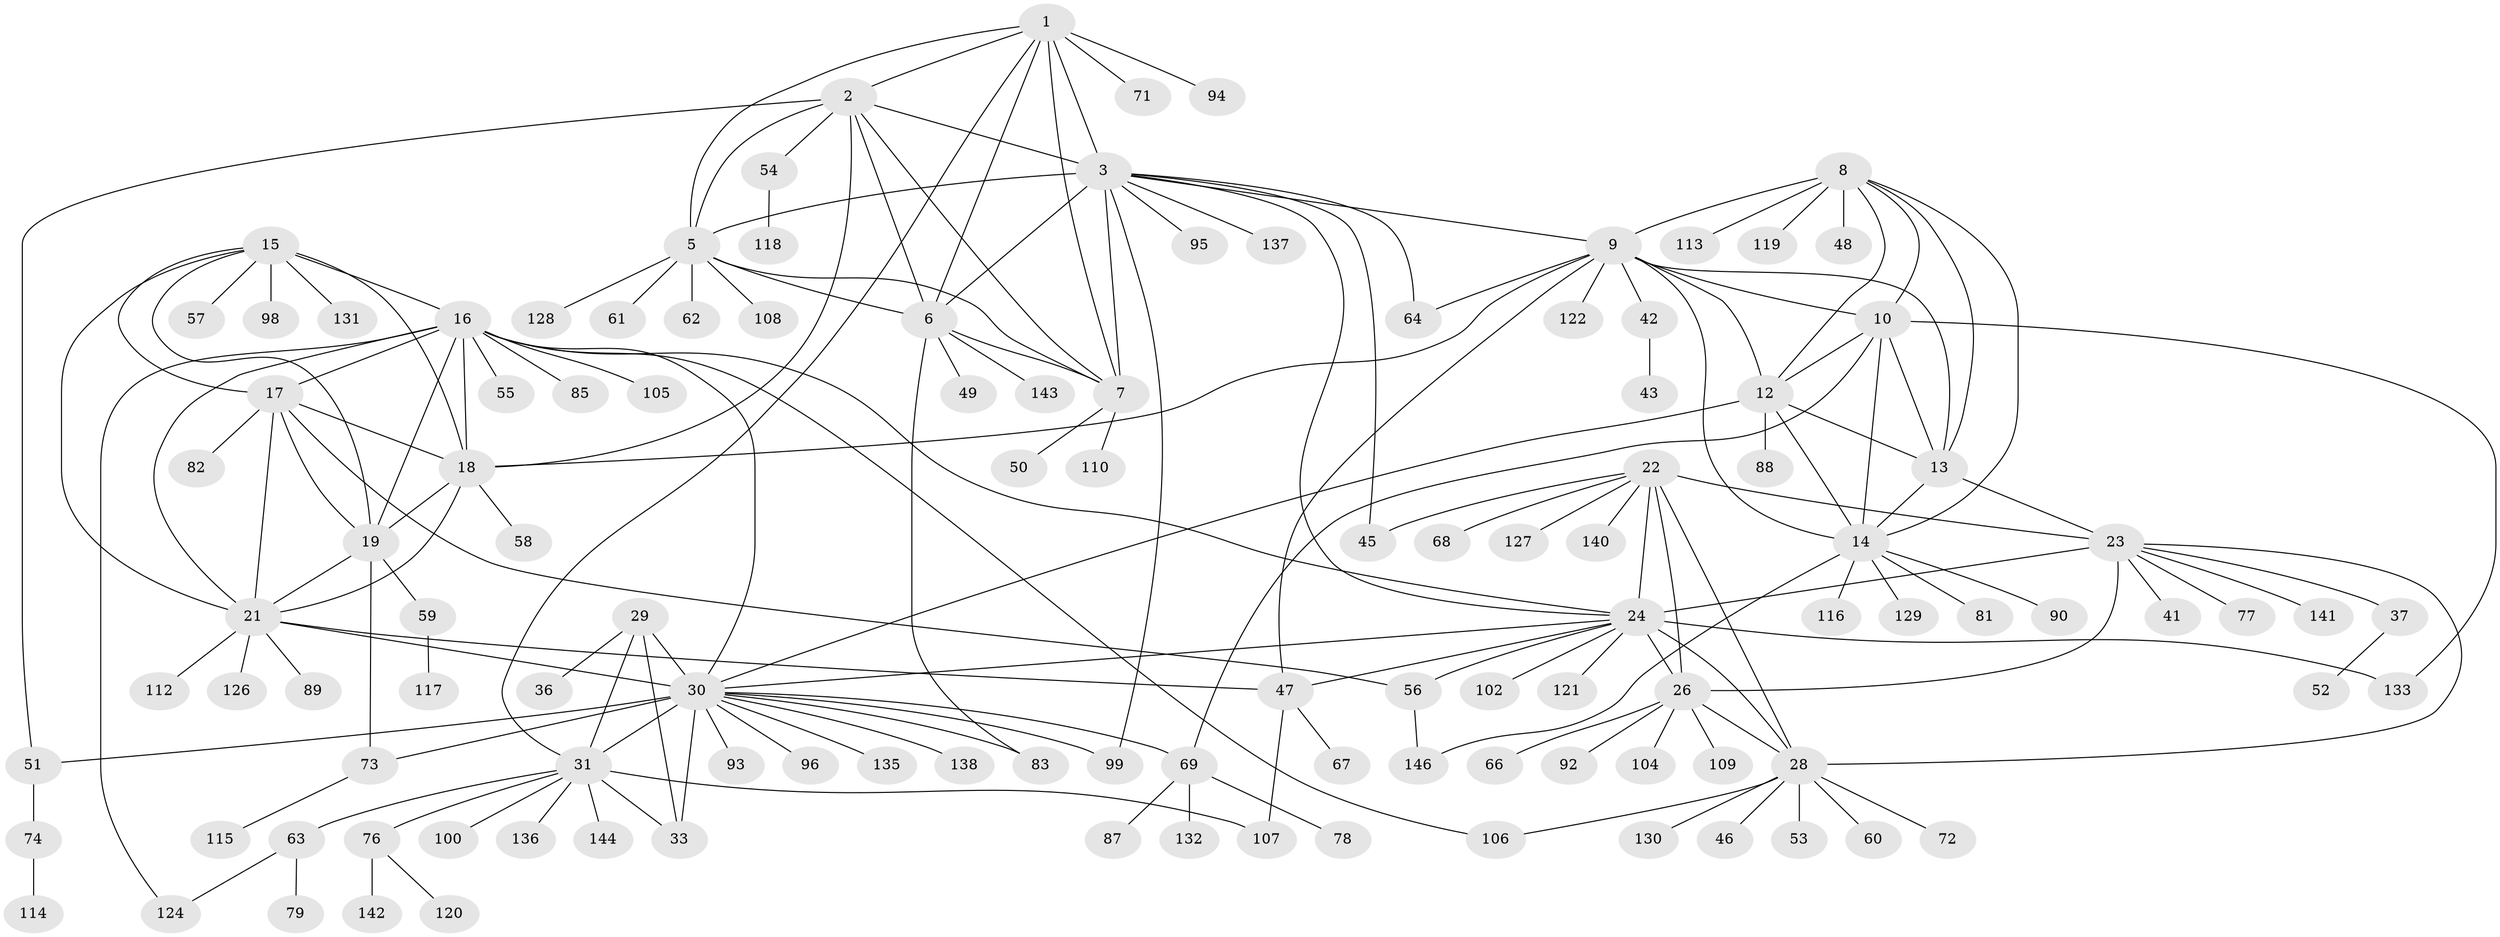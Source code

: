 // Generated by graph-tools (version 1.1) at 2025/24/03/03/25 07:24:15]
// undirected, 118 vertices, 178 edges
graph export_dot {
graph [start="1"]
  node [color=gray90,style=filled];
  1;
  2 [super="+44"];
  3 [super="+4"];
  5 [super="+70"];
  6 [super="+75"];
  7 [super="+103"];
  8 [super="+101"];
  9 [super="+11"];
  10 [super="+97"];
  12;
  13;
  14 [super="+86"];
  15 [super="+91"];
  16 [super="+20"];
  17 [super="+125"];
  18;
  19;
  21 [super="+38"];
  22 [super="+27"];
  23;
  24 [super="+25"];
  26 [super="+40"];
  28 [super="+39"];
  29 [super="+34"];
  30 [super="+32"];
  31 [super="+35"];
  33;
  36;
  37;
  41;
  42 [super="+84"];
  43;
  45;
  46;
  47 [super="+111"];
  48;
  49;
  50;
  51 [super="+65"];
  52;
  53;
  54;
  55;
  56;
  57;
  58;
  59 [super="+139"];
  60;
  61;
  62;
  63;
  64;
  66 [super="+80"];
  67;
  68;
  69 [super="+123"];
  71;
  72;
  73;
  74;
  76;
  77;
  78;
  79;
  81;
  82;
  83;
  85;
  87;
  88;
  89;
  90;
  92;
  93;
  94;
  95;
  96;
  98;
  99;
  100;
  102;
  104;
  105;
  106;
  107;
  108;
  109 [super="+134"];
  110;
  112;
  113;
  114 [super="+145"];
  115;
  116;
  117;
  118;
  119;
  120;
  121;
  122;
  124;
  126;
  127;
  128;
  129;
  130;
  131;
  132;
  133;
  135;
  136;
  137;
  138;
  140;
  141;
  142;
  143;
  144;
  146;
  1 -- 2;
  1 -- 3 [weight=2];
  1 -- 5;
  1 -- 6;
  1 -- 7;
  1 -- 71;
  1 -- 94;
  1 -- 31;
  2 -- 3 [weight=2];
  2 -- 5;
  2 -- 6;
  2 -- 7;
  2 -- 18;
  2 -- 51;
  2 -- 54;
  3 -- 5 [weight=2];
  3 -- 6 [weight=2];
  3 -- 7 [weight=2];
  3 -- 9;
  3 -- 45;
  3 -- 64;
  3 -- 99;
  3 -- 137;
  3 -- 24;
  3 -- 95;
  5 -- 6;
  5 -- 7;
  5 -- 61;
  5 -- 62;
  5 -- 108;
  5 -- 128;
  6 -- 7;
  6 -- 49;
  6 -- 83;
  6 -- 143;
  7 -- 50;
  7 -- 110;
  8 -- 9 [weight=2];
  8 -- 10;
  8 -- 12;
  8 -- 13;
  8 -- 14;
  8 -- 48;
  8 -- 113;
  8 -- 119;
  9 -- 10 [weight=2];
  9 -- 12 [weight=2];
  9 -- 13 [weight=2];
  9 -- 14 [weight=2];
  9 -- 47;
  9 -- 64;
  9 -- 122;
  9 -- 42;
  9 -- 18;
  10 -- 12;
  10 -- 13;
  10 -- 14;
  10 -- 69;
  10 -- 133;
  12 -- 13;
  12 -- 14;
  12 -- 88;
  12 -- 30;
  13 -- 14;
  13 -- 23;
  14 -- 81;
  14 -- 90;
  14 -- 116;
  14 -- 146;
  14 -- 129;
  15 -- 16 [weight=2];
  15 -- 17;
  15 -- 18;
  15 -- 19;
  15 -- 21;
  15 -- 57;
  15 -- 98;
  15 -- 131;
  16 -- 17 [weight=2];
  16 -- 18 [weight=2];
  16 -- 19 [weight=2];
  16 -- 21 [weight=2];
  16 -- 24;
  16 -- 55;
  16 -- 105;
  16 -- 106;
  16 -- 124;
  16 -- 85;
  16 -- 30;
  17 -- 18;
  17 -- 19;
  17 -- 21;
  17 -- 56;
  17 -- 82;
  18 -- 19;
  18 -- 21;
  18 -- 58;
  19 -- 21;
  19 -- 59;
  19 -- 73;
  21 -- 89;
  21 -- 126;
  21 -- 112;
  21 -- 30;
  21 -- 47;
  22 -- 23 [weight=2];
  22 -- 24 [weight=4];
  22 -- 26 [weight=2];
  22 -- 28 [weight=2];
  22 -- 45;
  22 -- 140;
  22 -- 68;
  22 -- 127;
  23 -- 24 [weight=2];
  23 -- 26;
  23 -- 28;
  23 -- 37;
  23 -- 41;
  23 -- 77;
  23 -- 141;
  24 -- 26 [weight=2];
  24 -- 28 [weight=2];
  24 -- 56;
  24 -- 102;
  24 -- 121;
  24 -- 133;
  24 -- 47;
  24 -- 30;
  26 -- 28;
  26 -- 66;
  26 -- 92;
  26 -- 109;
  26 -- 104;
  28 -- 46;
  28 -- 53;
  28 -- 60;
  28 -- 72;
  28 -- 106;
  28 -- 130;
  29 -- 30 [weight=4];
  29 -- 31 [weight=4];
  29 -- 33 [weight=2];
  29 -- 36;
  30 -- 31 [weight=4];
  30 -- 33 [weight=2];
  30 -- 135;
  30 -- 69;
  30 -- 73;
  30 -- 138;
  30 -- 83;
  30 -- 96;
  30 -- 99;
  30 -- 93;
  30 -- 51;
  31 -- 33 [weight=2];
  31 -- 107;
  31 -- 136;
  31 -- 144;
  31 -- 100;
  31 -- 76;
  31 -- 63;
  37 -- 52;
  42 -- 43;
  47 -- 67;
  47 -- 107;
  51 -- 74;
  54 -- 118;
  56 -- 146;
  59 -- 117;
  63 -- 79;
  63 -- 124;
  69 -- 78;
  69 -- 87;
  69 -- 132;
  73 -- 115;
  74 -- 114;
  76 -- 120;
  76 -- 142;
}
